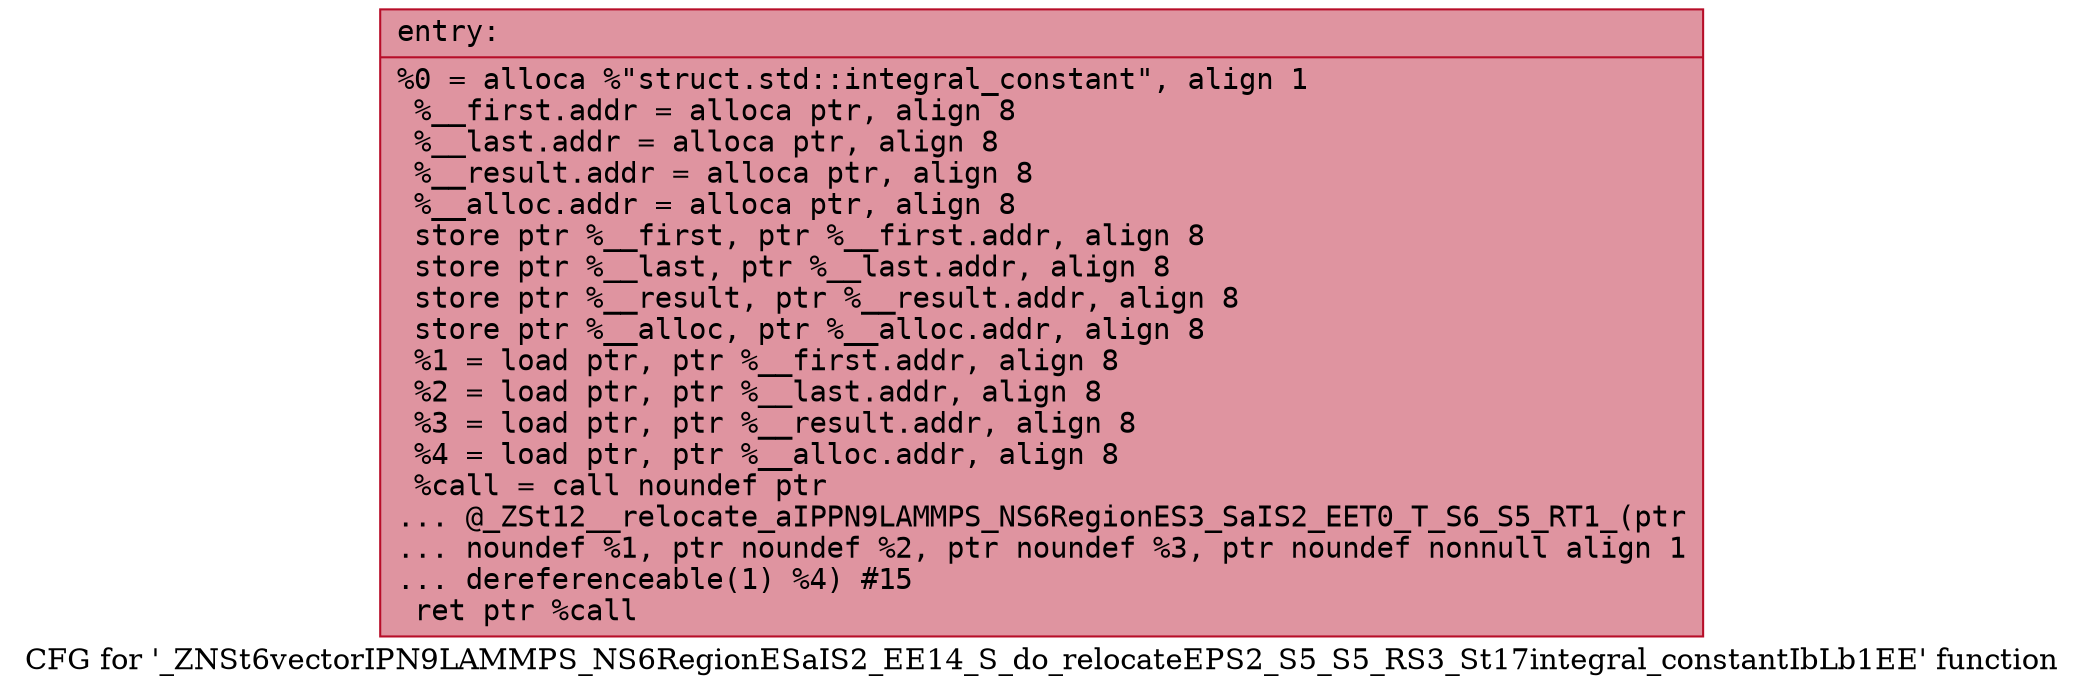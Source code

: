 digraph "CFG for '_ZNSt6vectorIPN9LAMMPS_NS6RegionESaIS2_EE14_S_do_relocateEPS2_S5_S5_RS3_St17integral_constantIbLb1EE' function" {
	label="CFG for '_ZNSt6vectorIPN9LAMMPS_NS6RegionESaIS2_EE14_S_do_relocateEPS2_S5_S5_RS3_St17integral_constantIbLb1EE' function";

	Node0x561837f930b0 [shape=record,color="#b70d28ff", style=filled, fillcolor="#b70d2870" fontname="Courier",label="{entry:\l|  %0 = alloca %\"struct.std::integral_constant\", align 1\l  %__first.addr = alloca ptr, align 8\l  %__last.addr = alloca ptr, align 8\l  %__result.addr = alloca ptr, align 8\l  %__alloc.addr = alloca ptr, align 8\l  store ptr %__first, ptr %__first.addr, align 8\l  store ptr %__last, ptr %__last.addr, align 8\l  store ptr %__result, ptr %__result.addr, align 8\l  store ptr %__alloc, ptr %__alloc.addr, align 8\l  %1 = load ptr, ptr %__first.addr, align 8\l  %2 = load ptr, ptr %__last.addr, align 8\l  %3 = load ptr, ptr %__result.addr, align 8\l  %4 = load ptr, ptr %__alloc.addr, align 8\l  %call = call noundef ptr\l... @_ZSt12__relocate_aIPPN9LAMMPS_NS6RegionES3_SaIS2_EET0_T_S6_S5_RT1_(ptr\l... noundef %1, ptr noundef %2, ptr noundef %3, ptr noundef nonnull align 1\l... dereferenceable(1) %4) #15\l  ret ptr %call\l}"];
}
